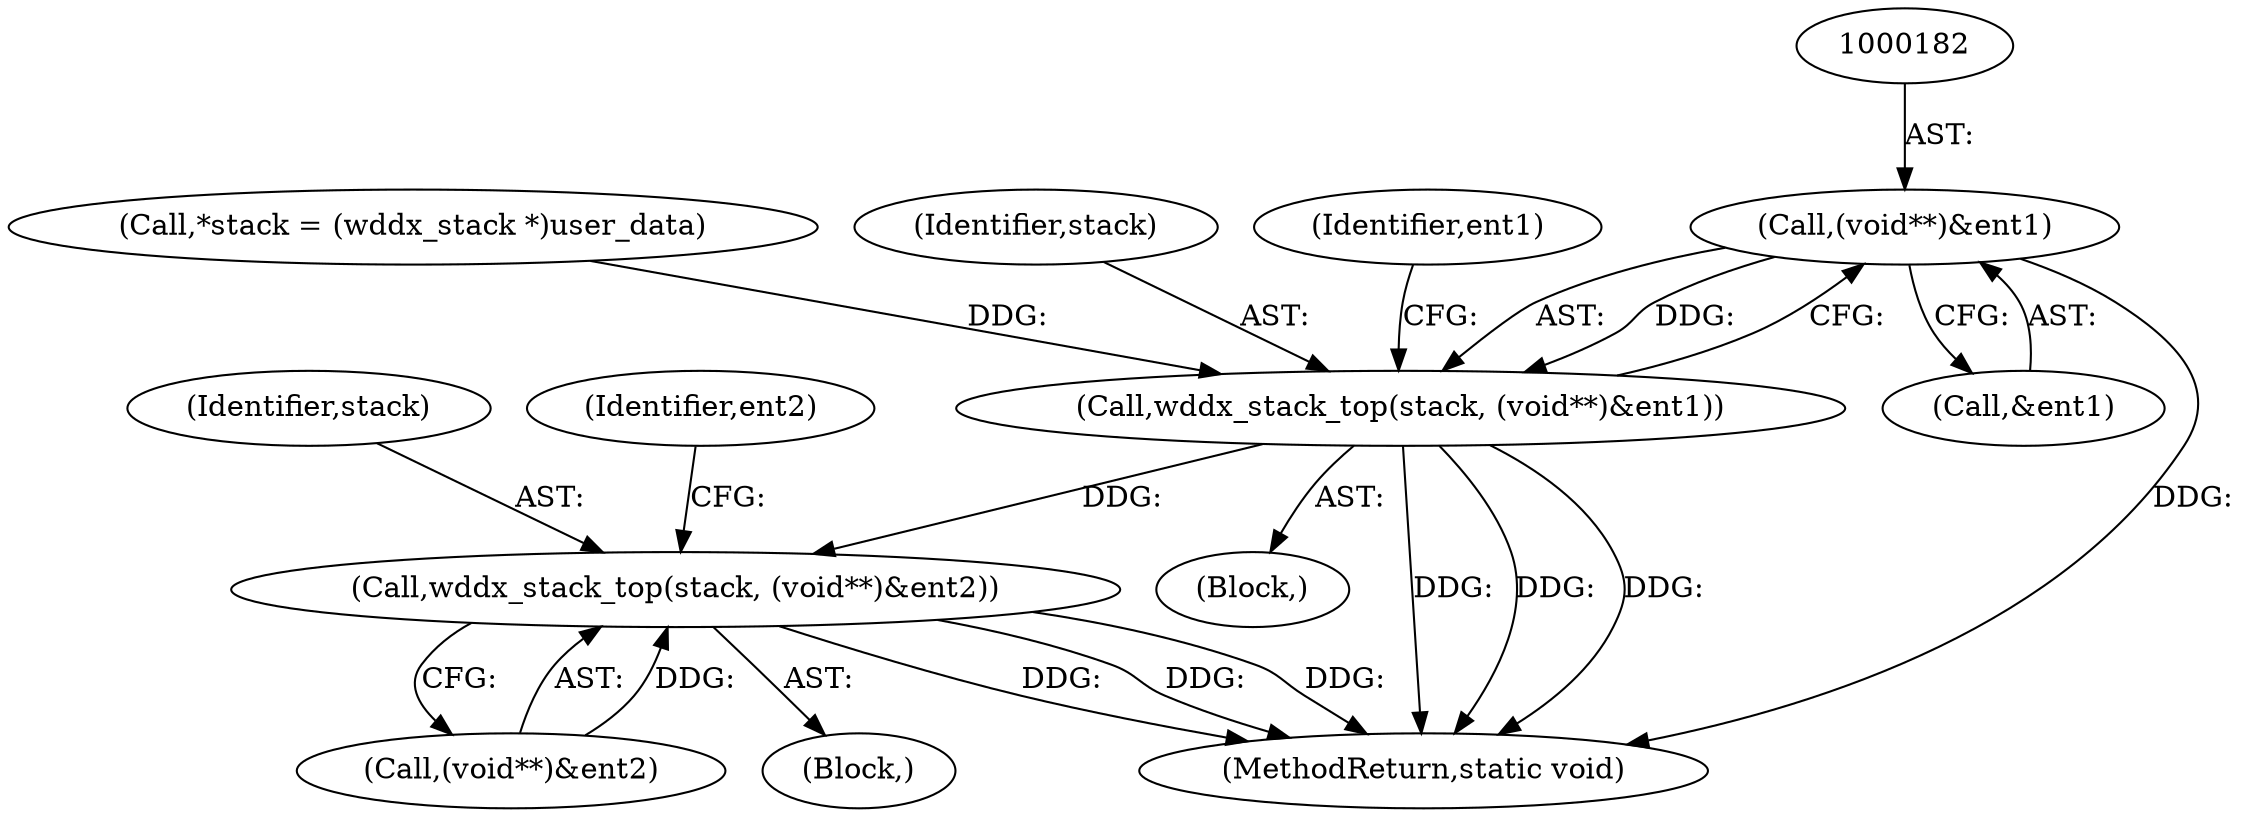 digraph "0_php-src_a14fdb9746262549bbbb96abb87338bacd147e1b?w=1_0@pointer" {
"1000181" [label="(Call,(void**)&ent1)"];
"1000179" [label="(Call,wddx_stack_top(stack, (void**)&ent1))"];
"1000302" [label="(Call,wddx_stack_top(stack, (void**)&ent2))"];
"1000115" [label="(Call,*stack = (wddx_stack *)user_data)"];
"1000183" [label="(Call,&ent1)"];
"1000179" [label="(Call,wddx_stack_top(stack, (void**)&ent1))"];
"1000178" [label="(Block,)"];
"1000180" [label="(Identifier,stack)"];
"1000188" [label="(Identifier,ent1)"];
"1000303" [label="(Identifier,stack)"];
"1000304" [label="(Call,(void**)&ent2)"];
"1000311" [label="(Identifier,ent2)"];
"1000580" [label="(MethodReturn,static void)"];
"1000302" [label="(Call,wddx_stack_top(stack, (void**)&ent2))"];
"1000181" [label="(Call,(void**)&ent1)"];
"1000297" [label="(Block,)"];
"1000181" -> "1000179"  [label="AST: "];
"1000181" -> "1000183"  [label="CFG: "];
"1000182" -> "1000181"  [label="AST: "];
"1000183" -> "1000181"  [label="AST: "];
"1000179" -> "1000181"  [label="CFG: "];
"1000181" -> "1000580"  [label="DDG: "];
"1000181" -> "1000179"  [label="DDG: "];
"1000179" -> "1000178"  [label="AST: "];
"1000180" -> "1000179"  [label="AST: "];
"1000188" -> "1000179"  [label="CFG: "];
"1000179" -> "1000580"  [label="DDG: "];
"1000179" -> "1000580"  [label="DDG: "];
"1000179" -> "1000580"  [label="DDG: "];
"1000115" -> "1000179"  [label="DDG: "];
"1000179" -> "1000302"  [label="DDG: "];
"1000302" -> "1000297"  [label="AST: "];
"1000302" -> "1000304"  [label="CFG: "];
"1000303" -> "1000302"  [label="AST: "];
"1000304" -> "1000302"  [label="AST: "];
"1000311" -> "1000302"  [label="CFG: "];
"1000302" -> "1000580"  [label="DDG: "];
"1000302" -> "1000580"  [label="DDG: "];
"1000302" -> "1000580"  [label="DDG: "];
"1000304" -> "1000302"  [label="DDG: "];
}
